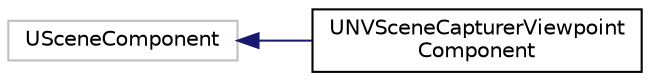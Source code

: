 digraph "Graphical Class Hierarchy"
{
  edge [fontname="Helvetica",fontsize="10",labelfontname="Helvetica",labelfontsize="10"];
  node [fontname="Helvetica",fontsize="10",shape=record];
  rankdir="LR";
  Node1 [label="USceneComponent",height=0.2,width=0.4,color="grey75", fillcolor="white", style="filled"];
  Node1 -> Node2 [dir="back",color="midnightblue",fontsize="10",style="solid",fontname="Helvetica"];
  Node2 [label="UNVSceneCapturerViewpoint\lComponent",height=0.2,width=0.4,color="black", fillcolor="white", style="filled",URL="$class_u_n_v_scene_capturer_viewpoint_component.html",tooltip="UNVSceneCapturerViewpointComponent: Represents each viewpoint from where the capturer captures data..."];
}
